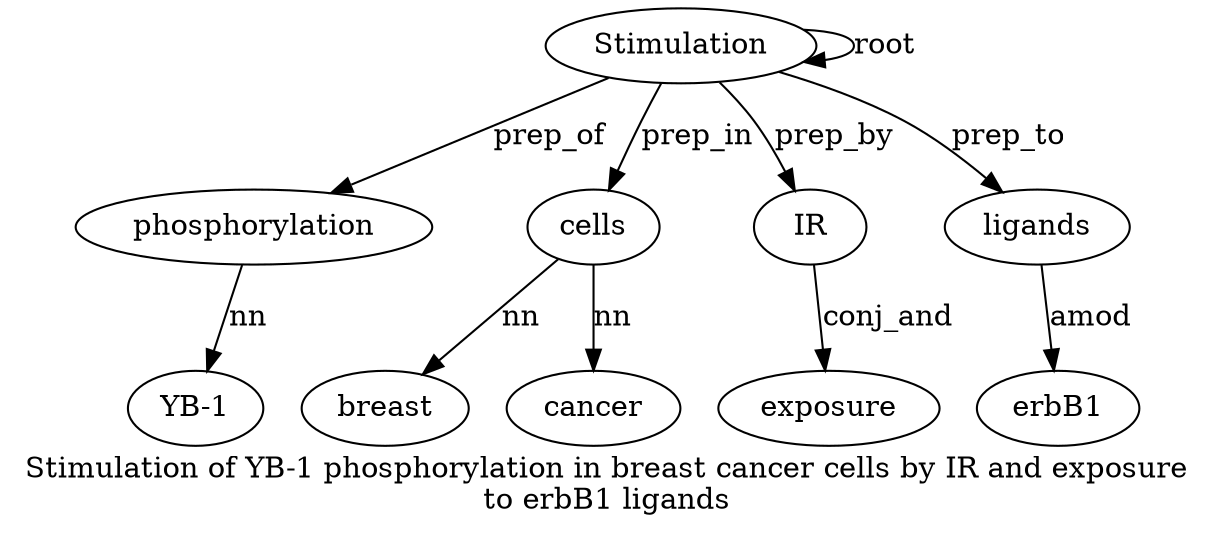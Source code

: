 digraph "Stimulation of YB-1 phosphorylation in breast cancer cells by IR and exposure to erbB1 ligands" {
label="Stimulation of YB-1 phosphorylation in breast cancer cells by IR and exposure
to erbB1 ligands";
Stimulation1 [style=filled, fillcolor=white, label=Stimulation];
Stimulation1 -> Stimulation1  [label=root];
phosphorylation4 [style=filled, fillcolor=white, label=phosphorylation];
"YB-13" [style=filled, fillcolor=white, label="YB-1"];
phosphorylation4 -> "YB-13"  [label=nn];
Stimulation1 -> phosphorylation4  [label=prep_of];
cells8 [style=filled, fillcolor=white, label=cells];
breast6 [style=filled, fillcolor=white, label=breast];
cells8 -> breast6  [label=nn];
cancer7 [style=filled, fillcolor=white, label=cancer];
cells8 -> cancer7  [label=nn];
Stimulation1 -> cells8  [label=prep_in];
IR10 [style=filled, fillcolor=white, label=IR];
Stimulation1 -> IR10  [label=prep_by];
exposure12 [style=filled, fillcolor=white, label=exposure];
IR10 -> exposure12  [label=conj_and];
ligands15 [style=filled, fillcolor=white, label=ligands];
erbB114 [style=filled, fillcolor=white, label=erbB1];
ligands15 -> erbB114  [label=amod];
Stimulation1 -> ligands15  [label=prep_to];
}
